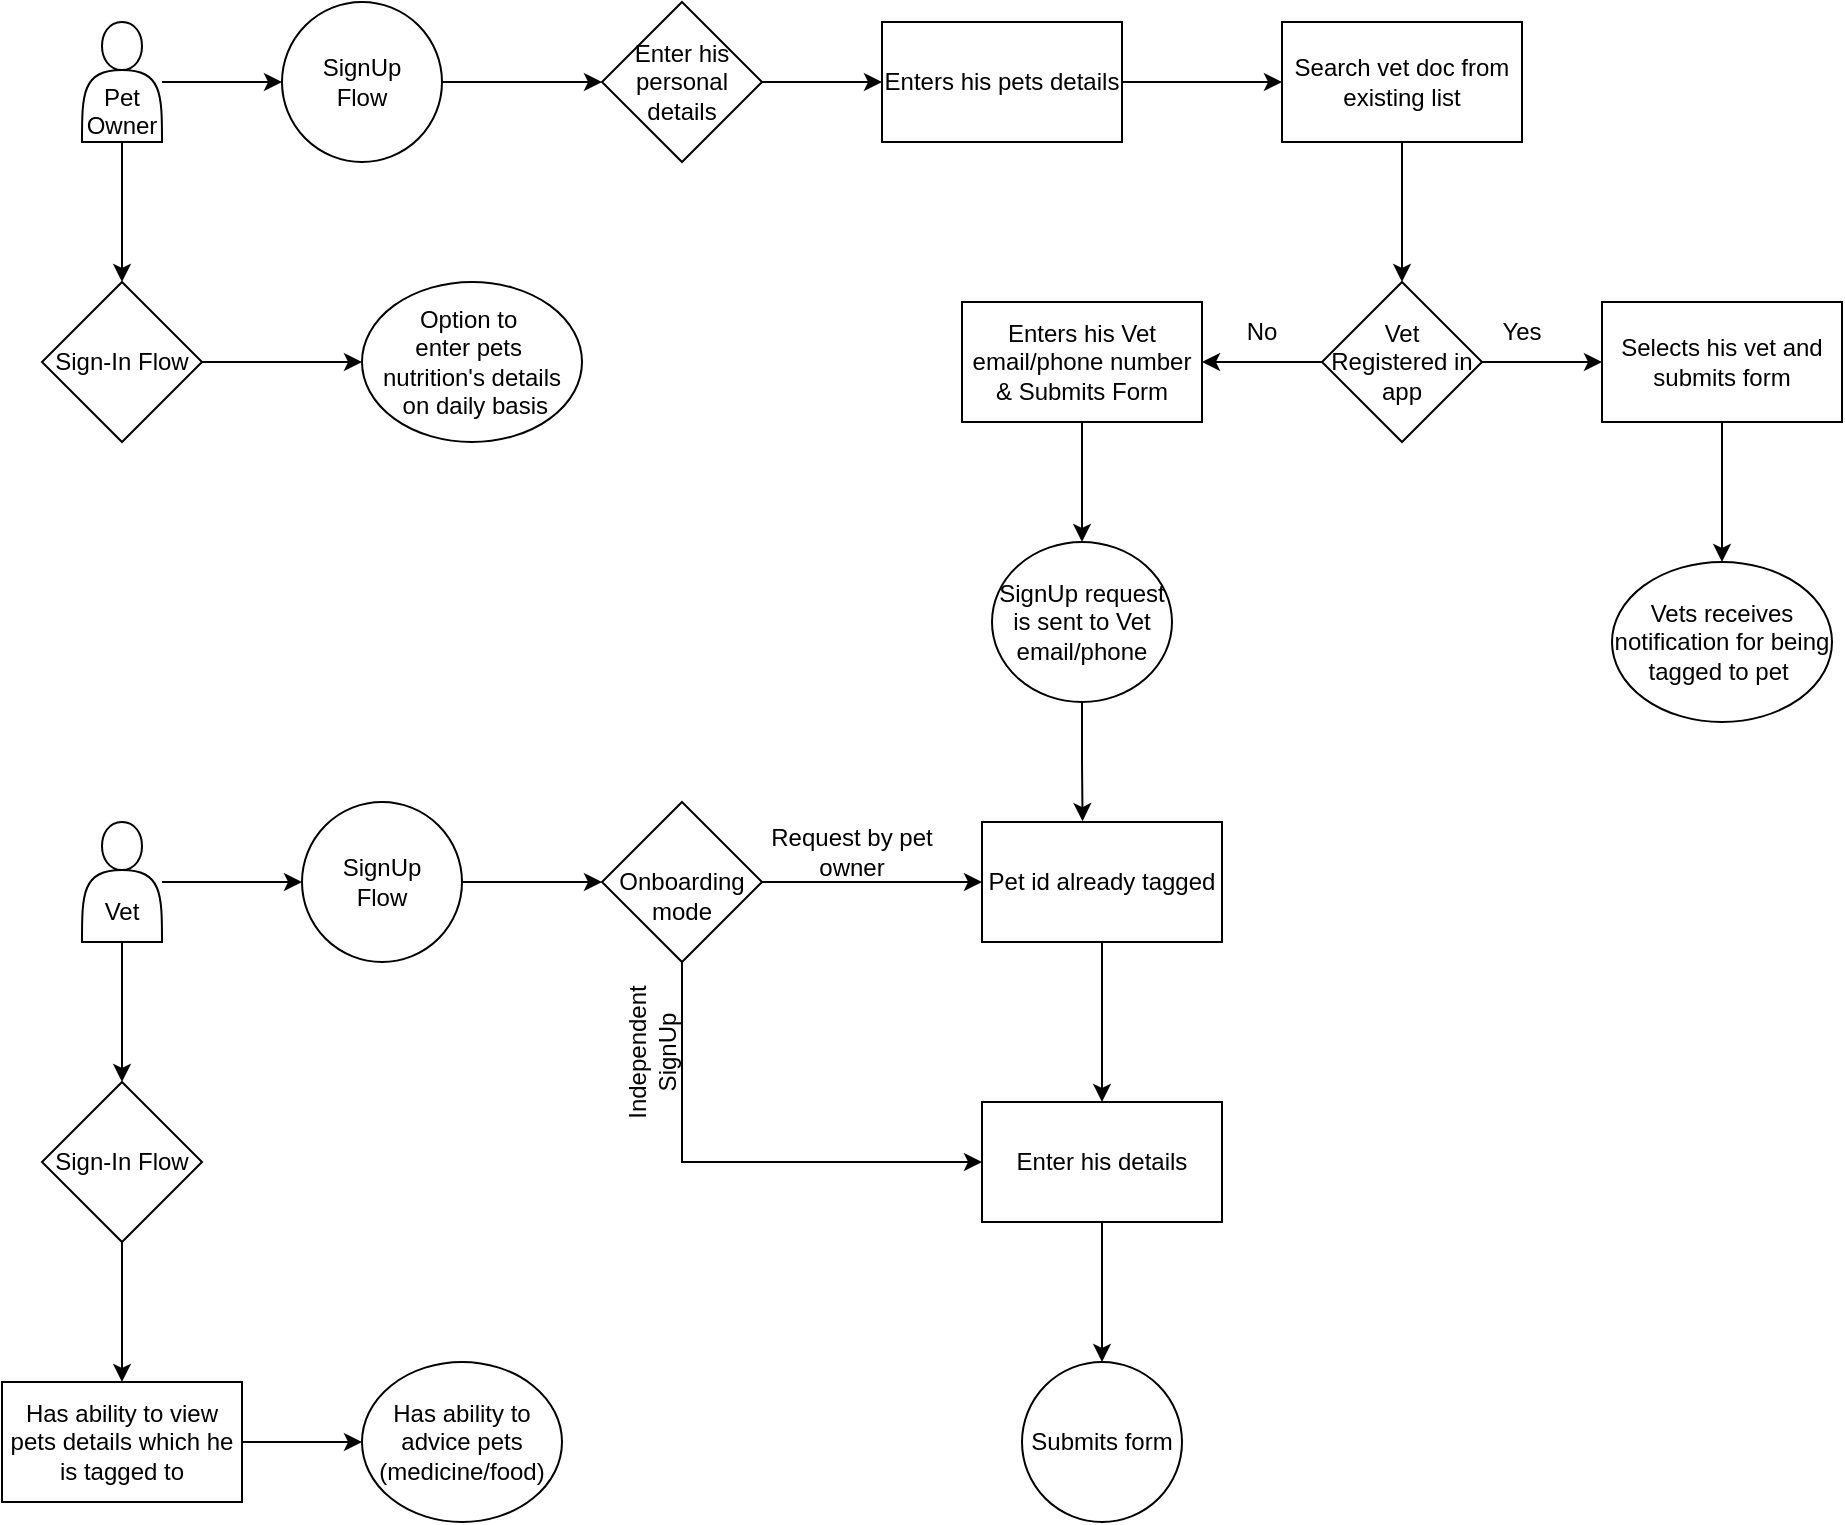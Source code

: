 <mxfile version="24.0.1" type="github">
  <diagram name="Page-1" id="GmAfje1MR3ZLFPPQamlQ">
    <mxGraphModel dx="918" dy="362" grid="1" gridSize="10" guides="1" tooltips="1" connect="1" arrows="1" fold="1" page="1" pageScale="1" pageWidth="850" pageHeight="1100" math="0" shadow="0">
      <root>
        <mxCell id="0" />
        <mxCell id="1" parent="0" />
        <mxCell id="_TZWZInf5wAIC_WSy5-A-4" value="" style="edgeStyle=orthogonalEdgeStyle;rounded=0;orthogonalLoop=1;jettySize=auto;html=1;" edge="1" parent="1" source="_TZWZInf5wAIC_WSy5-A-2">
          <mxGeometry relative="1" as="geometry">
            <mxPoint x="171.25" y="145" as="targetPoint" />
          </mxGeometry>
        </mxCell>
        <mxCell id="_TZWZInf5wAIC_WSy5-A-7" value="" style="edgeStyle=orthogonalEdgeStyle;rounded=0;orthogonalLoop=1;jettySize=auto;html=1;" edge="1" parent="1" source="_TZWZInf5wAIC_WSy5-A-5">
          <mxGeometry relative="1" as="geometry">
            <mxPoint x="495" y="195" as="targetPoint" />
          </mxGeometry>
        </mxCell>
        <mxCell id="_TZWZInf5wAIC_WSy5-A-14" value="" style="edgeStyle=orthogonalEdgeStyle;rounded=0;orthogonalLoop=1;jettySize=auto;html=1;" edge="1" parent="1" source="_TZWZInf5wAIC_WSy5-A-12" target="_TZWZInf5wAIC_WSy5-A-13">
          <mxGeometry relative="1" as="geometry" />
        </mxCell>
        <mxCell id="_TZWZInf5wAIC_WSy5-A-83" value="" style="edgeStyle=orthogonalEdgeStyle;rounded=0;orthogonalLoop=1;jettySize=auto;html=1;" edge="1" parent="1" source="_TZWZInf5wAIC_WSy5-A-12" target="_TZWZInf5wAIC_WSy5-A-82">
          <mxGeometry relative="1" as="geometry" />
        </mxCell>
        <mxCell id="_TZWZInf5wAIC_WSy5-A-12" value="&lt;div&gt;&lt;br&gt;&lt;/div&gt;&lt;div&gt;&lt;br&gt;&lt;/div&gt;Pet Owner" style="shape=actor;whiteSpace=wrap;html=1;" vertex="1" parent="1">
          <mxGeometry x="60" y="100" width="40" height="60" as="geometry" />
        </mxCell>
        <mxCell id="_TZWZInf5wAIC_WSy5-A-16" value="" style="edgeStyle=orthogonalEdgeStyle;rounded=0;orthogonalLoop=1;jettySize=auto;html=1;" edge="1" parent="1" source="_TZWZInf5wAIC_WSy5-A-13" target="_TZWZInf5wAIC_WSy5-A-15">
          <mxGeometry relative="1" as="geometry" />
        </mxCell>
        <mxCell id="_TZWZInf5wAIC_WSy5-A-13" value="SignUp&lt;div&gt;Flow&lt;/div&gt;" style="ellipse;whiteSpace=wrap;html=1;" vertex="1" parent="1">
          <mxGeometry x="160" y="90" width="80" height="80" as="geometry" />
        </mxCell>
        <mxCell id="_TZWZInf5wAIC_WSy5-A-18" value="" style="edgeStyle=orthogonalEdgeStyle;rounded=0;orthogonalLoop=1;jettySize=auto;html=1;" edge="1" parent="1" source="_TZWZInf5wAIC_WSy5-A-15" target="_TZWZInf5wAIC_WSy5-A-17">
          <mxGeometry relative="1" as="geometry" />
        </mxCell>
        <mxCell id="_TZWZInf5wAIC_WSy5-A-15" value="&lt;div&gt;&lt;span style=&quot;background-color: initial;&quot;&gt;Enter his personal details&lt;/span&gt;&lt;br&gt;&lt;/div&gt;" style="rhombus;whiteSpace=wrap;html=1;" vertex="1" parent="1">
          <mxGeometry x="320" y="90" width="80" height="80" as="geometry" />
        </mxCell>
        <mxCell id="_TZWZInf5wAIC_WSy5-A-26" value="" style="edgeStyle=orthogonalEdgeStyle;rounded=0;orthogonalLoop=1;jettySize=auto;html=1;" edge="1" parent="1" source="_TZWZInf5wAIC_WSy5-A-17" target="_TZWZInf5wAIC_WSy5-A-25">
          <mxGeometry relative="1" as="geometry" />
        </mxCell>
        <mxCell id="_TZWZInf5wAIC_WSy5-A-17" value="Enters his pets details" style="whiteSpace=wrap;html=1;" vertex="1" parent="1">
          <mxGeometry x="460" y="100" width="120" height="60" as="geometry" />
        </mxCell>
        <mxCell id="_TZWZInf5wAIC_WSy5-A-28" value="" style="edgeStyle=orthogonalEdgeStyle;rounded=0;orthogonalLoop=1;jettySize=auto;html=1;" edge="1" parent="1" source="_TZWZInf5wAIC_WSy5-A-25" target="_TZWZInf5wAIC_WSy5-A-27">
          <mxGeometry relative="1" as="geometry" />
        </mxCell>
        <mxCell id="_TZWZInf5wAIC_WSy5-A-25" value="Search vet doc from existing list" style="whiteSpace=wrap;html=1;" vertex="1" parent="1">
          <mxGeometry x="660" y="100" width="120" height="60" as="geometry" />
        </mxCell>
        <mxCell id="_TZWZInf5wAIC_WSy5-A-43" value="" style="edgeStyle=orthogonalEdgeStyle;rounded=0;orthogonalLoop=1;jettySize=auto;html=1;" edge="1" parent="1" source="_TZWZInf5wAIC_WSy5-A-27" target="_TZWZInf5wAIC_WSy5-A-42">
          <mxGeometry relative="1" as="geometry" />
        </mxCell>
        <mxCell id="_TZWZInf5wAIC_WSy5-A-50" style="edgeStyle=orthogonalEdgeStyle;rounded=0;orthogonalLoop=1;jettySize=auto;html=1;entryX=1;entryY=0.5;entryDx=0;entryDy=0;" edge="1" parent="1" source="_TZWZInf5wAIC_WSy5-A-27" target="_TZWZInf5wAIC_WSy5-A-35">
          <mxGeometry relative="1" as="geometry" />
        </mxCell>
        <mxCell id="_TZWZInf5wAIC_WSy5-A-27" value="Vet Registered in app" style="rhombus;whiteSpace=wrap;html=1;" vertex="1" parent="1">
          <mxGeometry x="680" y="230" width="80" height="80" as="geometry" />
        </mxCell>
        <mxCell id="_TZWZInf5wAIC_WSy5-A-33" value="Yes" style="text;html=1;align=center;verticalAlign=middle;whiteSpace=wrap;rounded=0;" vertex="1" parent="1">
          <mxGeometry x="750" y="240" width="60" height="30" as="geometry" />
        </mxCell>
        <mxCell id="_TZWZInf5wAIC_WSy5-A-34" value="No" style="text;html=1;align=center;verticalAlign=middle;whiteSpace=wrap;rounded=0;" vertex="1" parent="1">
          <mxGeometry x="620" y="240" width="60" height="30" as="geometry" />
        </mxCell>
        <mxCell id="_TZWZInf5wAIC_WSy5-A-49" style="edgeStyle=orthogonalEdgeStyle;rounded=0;orthogonalLoop=1;jettySize=auto;html=1;entryX=0.5;entryY=0;entryDx=0;entryDy=0;" edge="1" parent="1" source="_TZWZInf5wAIC_WSy5-A-35" target="_TZWZInf5wAIC_WSy5-A-39">
          <mxGeometry relative="1" as="geometry" />
        </mxCell>
        <mxCell id="_TZWZInf5wAIC_WSy5-A-35" value="Enters his Vet email/phone number&lt;div&gt;&amp;amp; Submits Form&lt;/div&gt;" style="whiteSpace=wrap;html=1;" vertex="1" parent="1">
          <mxGeometry x="500" y="240" width="120" height="60" as="geometry" />
        </mxCell>
        <mxCell id="_TZWZInf5wAIC_WSy5-A-39" value="SignUp request is sent to Vet email/phone" style="ellipse;whiteSpace=wrap;html=1;" vertex="1" parent="1">
          <mxGeometry x="515" y="360" width="90" height="80" as="geometry" />
        </mxCell>
        <mxCell id="_TZWZInf5wAIC_WSy5-A-46" value="" style="edgeStyle=orthogonalEdgeStyle;rounded=0;orthogonalLoop=1;jettySize=auto;html=1;" edge="1" parent="1" source="_TZWZInf5wAIC_WSy5-A-42" target="_TZWZInf5wAIC_WSy5-A-45">
          <mxGeometry relative="1" as="geometry" />
        </mxCell>
        <mxCell id="_TZWZInf5wAIC_WSy5-A-42" value="Selects his vet and submits form" style="whiteSpace=wrap;html=1;" vertex="1" parent="1">
          <mxGeometry x="820" y="240" width="120" height="60" as="geometry" />
        </mxCell>
        <mxCell id="_TZWZInf5wAIC_WSy5-A-45" value="Vets receives notification for being tagged to pet&amp;nbsp;" style="ellipse;whiteSpace=wrap;html=1;" vertex="1" parent="1">
          <mxGeometry x="825" y="370" width="110" height="80" as="geometry" />
        </mxCell>
        <mxCell id="_TZWZInf5wAIC_WSy5-A-56" style="edgeStyle=orthogonalEdgeStyle;rounded=0;orthogonalLoop=1;jettySize=auto;html=1;entryX=0;entryY=0.5;entryDx=0;entryDy=0;" edge="1" parent="1" source="_TZWZInf5wAIC_WSy5-A-51" target="_TZWZInf5wAIC_WSy5-A-52">
          <mxGeometry relative="1" as="geometry" />
        </mxCell>
        <mxCell id="_TZWZInf5wAIC_WSy5-A-75" value="" style="edgeStyle=orthogonalEdgeStyle;rounded=0;orthogonalLoop=1;jettySize=auto;html=1;" edge="1" parent="1" source="_TZWZInf5wAIC_WSy5-A-51" target="_TZWZInf5wAIC_WSy5-A-74">
          <mxGeometry relative="1" as="geometry" />
        </mxCell>
        <mxCell id="_TZWZInf5wAIC_WSy5-A-51" value="&lt;div&gt;&lt;br&gt;&lt;/div&gt;&lt;div&gt;&lt;br&gt;&lt;/div&gt;Vet&lt;div&gt;&lt;/div&gt;" style="shape=actor;whiteSpace=wrap;html=1;" vertex="1" parent="1">
          <mxGeometry x="60" y="500" width="40" height="60" as="geometry" />
        </mxCell>
        <mxCell id="_TZWZInf5wAIC_WSy5-A-55" value="" style="edgeStyle=orthogonalEdgeStyle;rounded=0;orthogonalLoop=1;jettySize=auto;html=1;" edge="1" parent="1" source="_TZWZInf5wAIC_WSy5-A-52" target="_TZWZInf5wAIC_WSy5-A-54">
          <mxGeometry relative="1" as="geometry" />
        </mxCell>
        <mxCell id="_TZWZInf5wAIC_WSy5-A-52" value="SignUp&lt;div&gt;Flow&lt;/div&gt;" style="ellipse;whiteSpace=wrap;html=1;" vertex="1" parent="1">
          <mxGeometry x="170" y="490" width="80" height="80" as="geometry" />
        </mxCell>
        <mxCell id="_TZWZInf5wAIC_WSy5-A-58" value="" style="edgeStyle=orthogonalEdgeStyle;rounded=0;orthogonalLoop=1;jettySize=auto;html=1;" edge="1" parent="1" source="_TZWZInf5wAIC_WSy5-A-54" target="_TZWZInf5wAIC_WSy5-A-57">
          <mxGeometry relative="1" as="geometry" />
        </mxCell>
        <mxCell id="_TZWZInf5wAIC_WSy5-A-71" style="edgeStyle=orthogonalEdgeStyle;rounded=0;orthogonalLoop=1;jettySize=auto;html=1;entryX=0;entryY=0.5;entryDx=0;entryDy=0;" edge="1" parent="1" source="_TZWZInf5wAIC_WSy5-A-54" target="_TZWZInf5wAIC_WSy5-A-64">
          <mxGeometry relative="1" as="geometry">
            <Array as="points">
              <mxPoint x="360" y="670" />
            </Array>
          </mxGeometry>
        </mxCell>
        <mxCell id="_TZWZInf5wAIC_WSy5-A-54" value="&lt;div&gt;&lt;br&gt;&lt;/div&gt;Onboarding mode" style="rhombus;whiteSpace=wrap;html=1;" vertex="1" parent="1">
          <mxGeometry x="320" y="490" width="80" height="80" as="geometry" />
        </mxCell>
        <mxCell id="_TZWZInf5wAIC_WSy5-A-65" value="" style="edgeStyle=orthogonalEdgeStyle;rounded=0;orthogonalLoop=1;jettySize=auto;html=1;" edge="1" parent="1" source="_TZWZInf5wAIC_WSy5-A-57" target="_TZWZInf5wAIC_WSy5-A-64">
          <mxGeometry relative="1" as="geometry" />
        </mxCell>
        <mxCell id="_TZWZInf5wAIC_WSy5-A-57" value="Pet id already tagged" style="whiteSpace=wrap;html=1;" vertex="1" parent="1">
          <mxGeometry x="510" y="500" width="120" height="60" as="geometry" />
        </mxCell>
        <mxCell id="_TZWZInf5wAIC_WSy5-A-59" style="edgeStyle=orthogonalEdgeStyle;rounded=0;orthogonalLoop=1;jettySize=auto;html=1;entryX=0.419;entryY=-0.007;entryDx=0;entryDy=0;entryPerimeter=0;" edge="1" parent="1" source="_TZWZInf5wAIC_WSy5-A-39" target="_TZWZInf5wAIC_WSy5-A-57">
          <mxGeometry relative="1" as="geometry" />
        </mxCell>
        <mxCell id="_TZWZInf5wAIC_WSy5-A-60" value="Request by pet owner" style="text;html=1;align=center;verticalAlign=middle;whiteSpace=wrap;rounded=0;" vertex="1" parent="1">
          <mxGeometry x="400" y="500" width="90" height="30" as="geometry" />
        </mxCell>
        <mxCell id="_TZWZInf5wAIC_WSy5-A-67" value="" style="edgeStyle=orthogonalEdgeStyle;rounded=0;orthogonalLoop=1;jettySize=auto;html=1;" edge="1" parent="1" source="_TZWZInf5wAIC_WSy5-A-64" target="_TZWZInf5wAIC_WSy5-A-66">
          <mxGeometry relative="1" as="geometry" />
        </mxCell>
        <mxCell id="_TZWZInf5wAIC_WSy5-A-64" value="Enter his details" style="whiteSpace=wrap;html=1;" vertex="1" parent="1">
          <mxGeometry x="510" y="640" width="120" height="60" as="geometry" />
        </mxCell>
        <mxCell id="_TZWZInf5wAIC_WSy5-A-66" value="Submits form" style="ellipse;whiteSpace=wrap;html=1;" vertex="1" parent="1">
          <mxGeometry x="530" y="770" width="80" height="80" as="geometry" />
        </mxCell>
        <mxCell id="_TZWZInf5wAIC_WSy5-A-70" value="Independent SignUp" style="text;html=1;align=center;verticalAlign=middle;whiteSpace=wrap;rounded=0;rotation=-90;" vertex="1" parent="1">
          <mxGeometry x="300" y="600" width="90" height="30" as="geometry" />
        </mxCell>
        <mxCell id="_TZWZInf5wAIC_WSy5-A-79" value="" style="edgeStyle=orthogonalEdgeStyle;rounded=0;orthogonalLoop=1;jettySize=auto;html=1;" edge="1" parent="1" source="_TZWZInf5wAIC_WSy5-A-74" target="_TZWZInf5wAIC_WSy5-A-78">
          <mxGeometry relative="1" as="geometry" />
        </mxCell>
        <mxCell id="_TZWZInf5wAIC_WSy5-A-74" value="Sign-In Flow" style="rhombus;whiteSpace=wrap;html=1;" vertex="1" parent="1">
          <mxGeometry x="40" y="630" width="80" height="80" as="geometry" />
        </mxCell>
        <mxCell id="_TZWZInf5wAIC_WSy5-A-81" value="" style="edgeStyle=orthogonalEdgeStyle;rounded=0;orthogonalLoop=1;jettySize=auto;html=1;" edge="1" parent="1" source="_TZWZInf5wAIC_WSy5-A-78" target="_TZWZInf5wAIC_WSy5-A-80">
          <mxGeometry relative="1" as="geometry" />
        </mxCell>
        <mxCell id="_TZWZInf5wAIC_WSy5-A-78" value="Has ability to view pets details which he is tagged to" style="whiteSpace=wrap;html=1;" vertex="1" parent="1">
          <mxGeometry x="20" y="780" width="120" height="60" as="geometry" />
        </mxCell>
        <mxCell id="_TZWZInf5wAIC_WSy5-A-80" value="Has ability to advice pets&lt;div&gt;(medicine/food)&lt;/div&gt;" style="ellipse;whiteSpace=wrap;html=1;" vertex="1" parent="1">
          <mxGeometry x="200" y="770" width="100" height="80" as="geometry" />
        </mxCell>
        <mxCell id="_TZWZInf5wAIC_WSy5-A-85" value="" style="edgeStyle=orthogonalEdgeStyle;rounded=0;orthogonalLoop=1;jettySize=auto;html=1;" edge="1" parent="1" source="_TZWZInf5wAIC_WSy5-A-82" target="_TZWZInf5wAIC_WSy5-A-84">
          <mxGeometry relative="1" as="geometry" />
        </mxCell>
        <mxCell id="_TZWZInf5wAIC_WSy5-A-82" value="Sign-In Flow" style="rhombus;whiteSpace=wrap;html=1;" vertex="1" parent="1">
          <mxGeometry x="40" y="230" width="80" height="80" as="geometry" />
        </mxCell>
        <mxCell id="_TZWZInf5wAIC_WSy5-A-84" value="Option to&amp;nbsp;&lt;div&gt;enter pets&amp;nbsp;&lt;/div&gt;&lt;div&gt;nutrition&#39;s details&lt;/div&gt;&lt;div&gt;&amp;nbsp;on daily basis&lt;/div&gt;" style="ellipse;whiteSpace=wrap;html=1;" vertex="1" parent="1">
          <mxGeometry x="200" y="230" width="110" height="80" as="geometry" />
        </mxCell>
      </root>
    </mxGraphModel>
  </diagram>
</mxfile>
